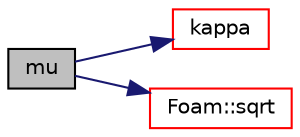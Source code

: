 digraph "mu"
{
  bgcolor="transparent";
  edge [fontname="Helvetica",fontsize="10",labelfontname="Helvetica",labelfontsize="10"];
  node [fontname="Helvetica",fontsize="10",shape=record];
  rankdir="LR";
  Node155 [label="mu",height=0.2,width=0.4,color="black", fillcolor="grey75", style="filled", fontcolor="black"];
  Node155 -> Node156 [color="midnightblue",fontsize="10",style="solid",fontname="Helvetica"];
  Node156 [label="kappa",height=0.2,width=0.4,color="red",URL="$a31761.html#a5466ad2fbb533099dd54880c87ad1928",tooltip="Thermal conductivity [W/mK]. "];
  Node155 -> Node158 [color="midnightblue",fontsize="10",style="solid",fontname="Helvetica"];
  Node158 [label="Foam::sqrt",height=0.2,width=0.4,color="red",URL="$a21851.html#a8616bd62eebf2342a80222fecb1bda71"];
}
